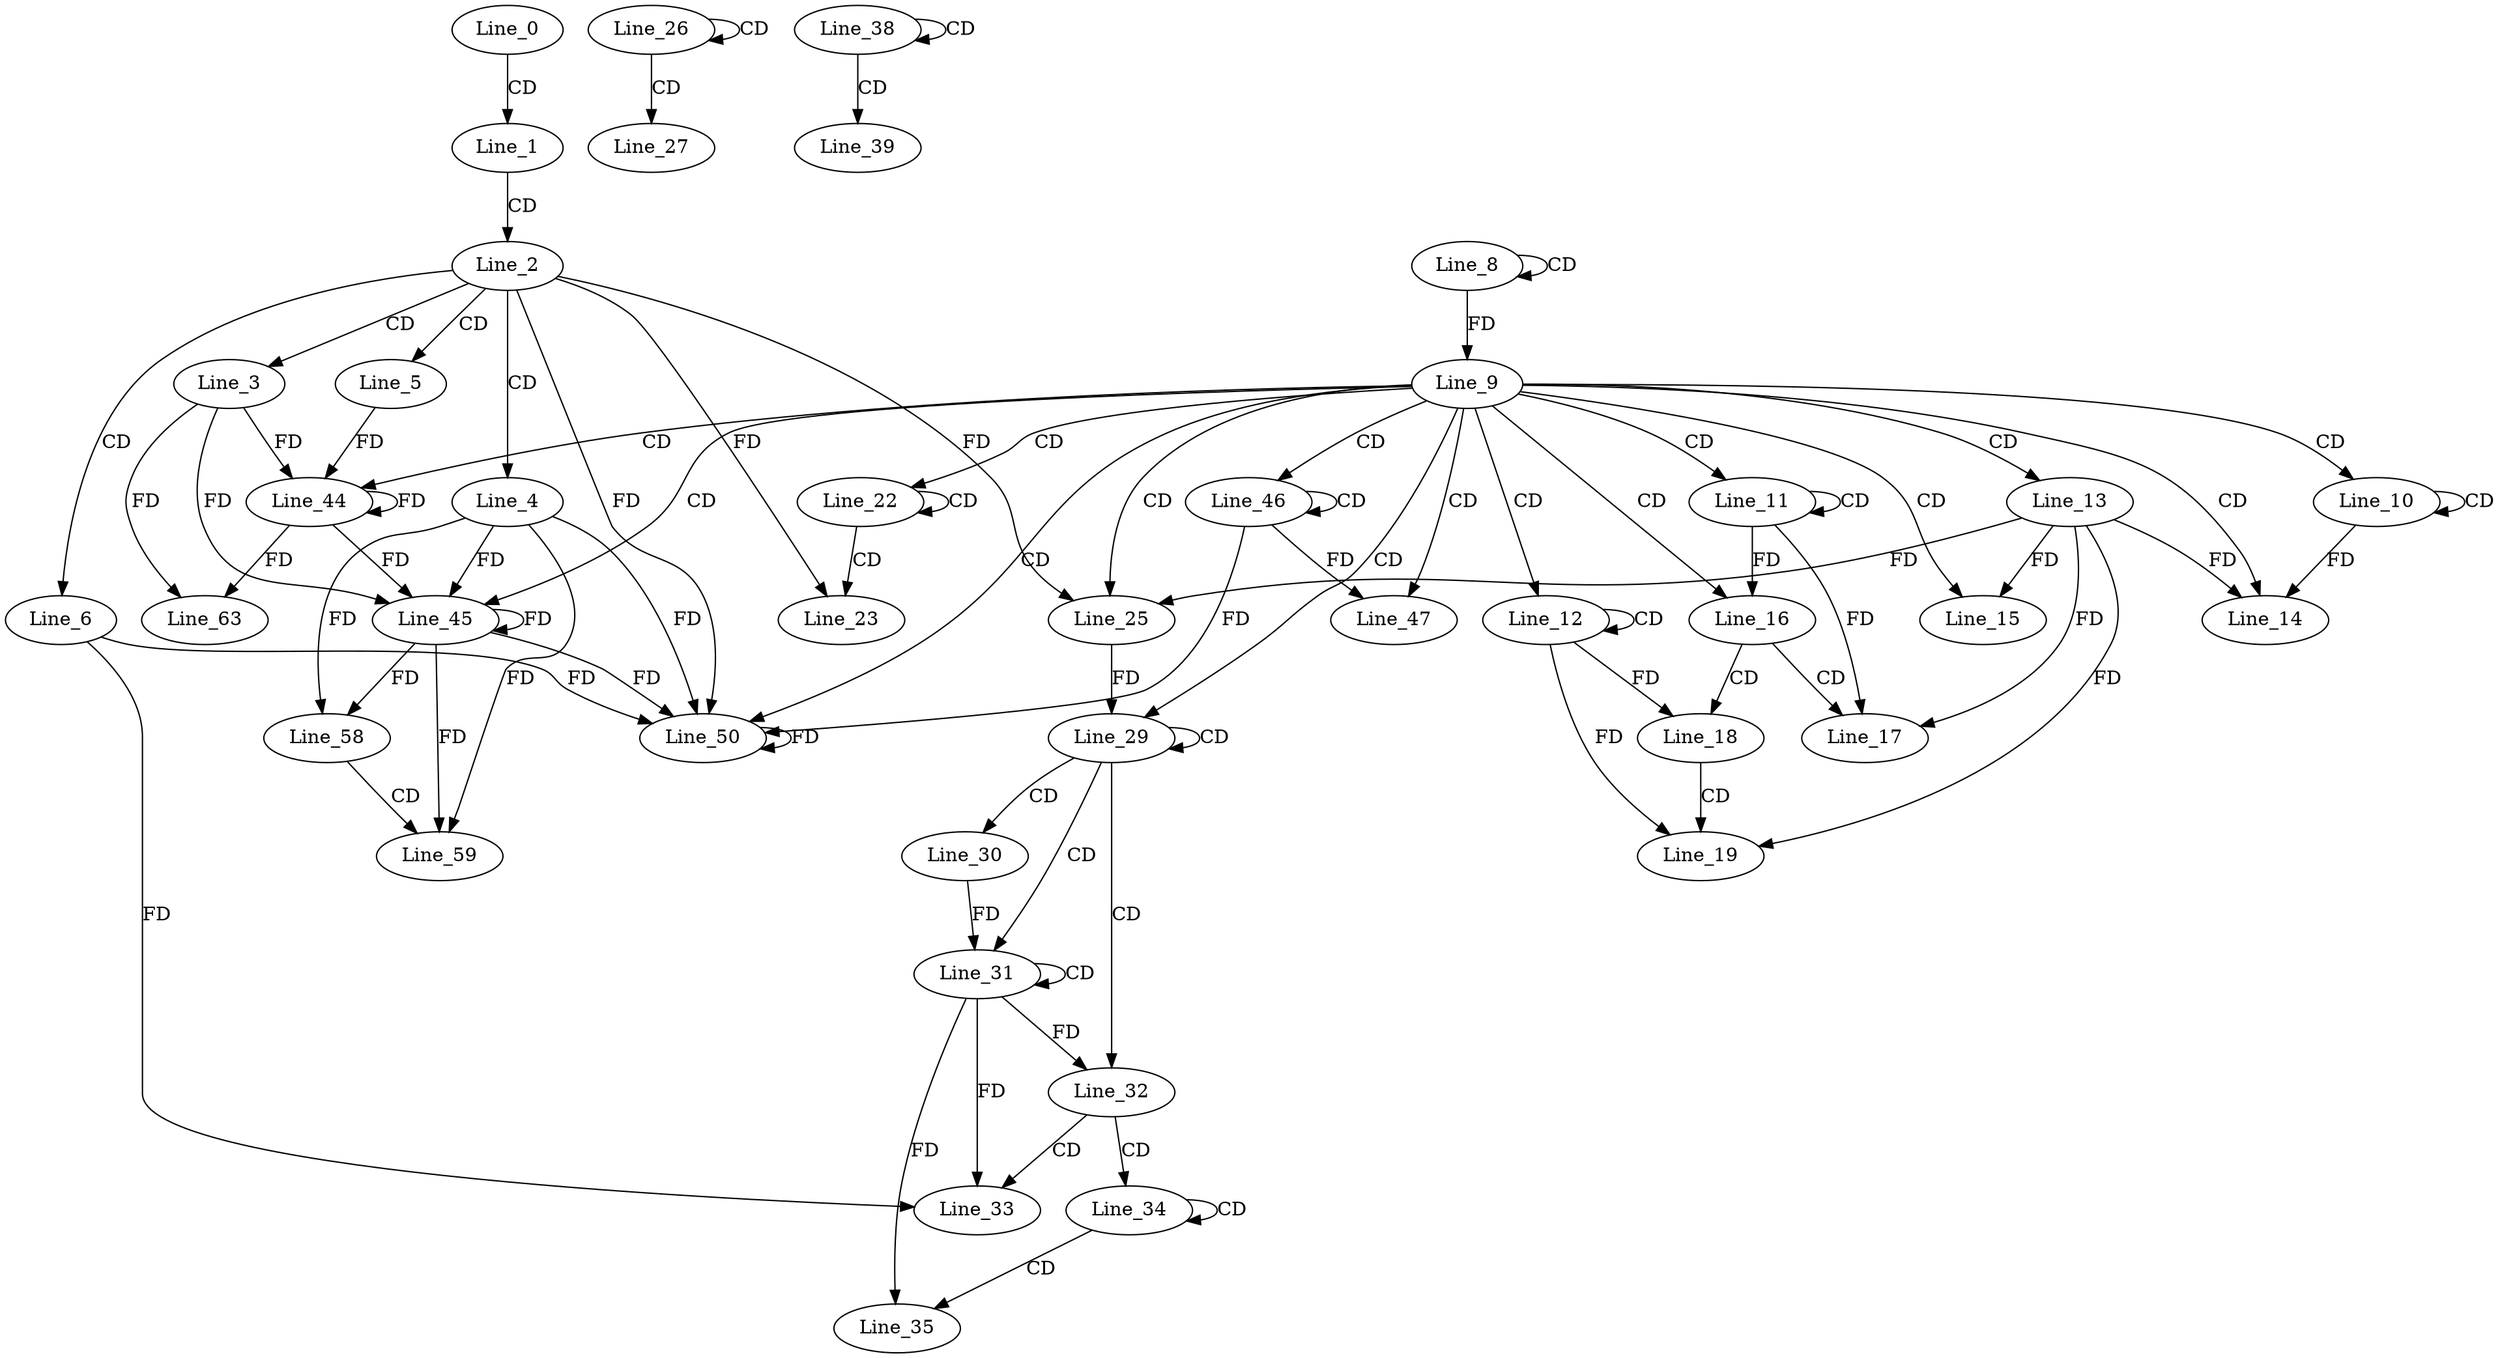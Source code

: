 digraph G {
  Line_0;
  Line_1;
  Line_2;
  Line_3;
  Line_4;
  Line_5;
  Line_5;
  Line_6;
  Line_8;
  Line_8;
  Line_9;
  Line_9;
  Line_9;
  Line_10;
  Line_10;
  Line_11;
  Line_11;
  Line_12;
  Line_12;
  Line_13;
  Line_14;
  Line_15;
  Line_16;
  Line_17;
  Line_18;
  Line_19;
  Line_22;
  Line_22;
  Line_23;
  Line_23;
  Line_23;
  Line_23;
  Line_23;
  Line_23;
  Line_25;
  Line_25;
  Line_25;
  Line_25;
  Line_25;
  Line_25;
  Line_25;
  Line_26;
  Line_26;
  Line_27;
  Line_29;
  Line_29;
  Line_29;
  Line_30;
  Line_31;
  Line_31;
  Line_31;
  Line_32;
  Line_32;
  Line_33;
  Line_34;
  Line_34;
  Line_35;
  Line_35;
  Line_38;
  Line_38;
  Line_39;
  Line_44;
  Line_44;
  Line_45;
  Line_45;
  Line_46;
  Line_46;
  Line_47;
  Line_50;
  Line_50;
  Line_50;
  Line_58;
  Line_59;
  Line_63;
  Line_0 -> Line_1 [ label="CD" ];
  Line_1 -> Line_2 [ label="CD" ];
  Line_2 -> Line_3 [ label="CD" ];
  Line_2 -> Line_4 [ label="CD" ];
  Line_2 -> Line_5 [ label="CD" ];
  Line_2 -> Line_6 [ label="CD" ];
  Line_8 -> Line_8 [ label="CD" ];
  Line_8 -> Line_9 [ label="FD" ];
  Line_9 -> Line_10 [ label="CD" ];
  Line_10 -> Line_10 [ label="CD" ];
  Line_9 -> Line_11 [ label="CD" ];
  Line_11 -> Line_11 [ label="CD" ];
  Line_9 -> Line_12 [ label="CD" ];
  Line_12 -> Line_12 [ label="CD" ];
  Line_9 -> Line_13 [ label="CD" ];
  Line_9 -> Line_14 [ label="CD" ];
  Line_13 -> Line_14 [ label="FD" ];
  Line_10 -> Line_14 [ label="FD" ];
  Line_9 -> Line_15 [ label="CD" ];
  Line_13 -> Line_15 [ label="FD" ];
  Line_9 -> Line_16 [ label="CD" ];
  Line_11 -> Line_16 [ label="FD" ];
  Line_16 -> Line_17 [ label="CD" ];
  Line_13 -> Line_17 [ label="FD" ];
  Line_11 -> Line_17 [ label="FD" ];
  Line_16 -> Line_18 [ label="CD" ];
  Line_12 -> Line_18 [ label="FD" ];
  Line_18 -> Line_19 [ label="CD" ];
  Line_13 -> Line_19 [ label="FD" ];
  Line_12 -> Line_19 [ label="FD" ];
  Line_9 -> Line_22 [ label="CD" ];
  Line_22 -> Line_22 [ label="CD" ];
  Line_22 -> Line_23 [ label="CD" ];
  Line_2 -> Line_23 [ label="FD" ];
  Line_9 -> Line_25 [ label="CD" ];
  Line_13 -> Line_25 [ label="FD" ];
  Line_2 -> Line_25 [ label="FD" ];
  Line_26 -> Line_26 [ label="CD" ];
  Line_26 -> Line_27 [ label="CD" ];
  Line_9 -> Line_29 [ label="CD" ];
  Line_29 -> Line_29 [ label="CD" ];
  Line_25 -> Line_29 [ label="FD" ];
  Line_29 -> Line_30 [ label="CD" ];
  Line_29 -> Line_31 [ label="CD" ];
  Line_31 -> Line_31 [ label="CD" ];
  Line_30 -> Line_31 [ label="FD" ];
  Line_29 -> Line_32 [ label="CD" ];
  Line_31 -> Line_32 [ label="FD" ];
  Line_32 -> Line_33 [ label="CD" ];
  Line_6 -> Line_33 [ label="FD" ];
  Line_31 -> Line_33 [ label="FD" ];
  Line_32 -> Line_34 [ label="CD" ];
  Line_34 -> Line_34 [ label="CD" ];
  Line_34 -> Line_35 [ label="CD" ];
  Line_31 -> Line_35 [ label="FD" ];
  Line_38 -> Line_38 [ label="CD" ];
  Line_38 -> Line_39 [ label="CD" ];
  Line_9 -> Line_44 [ label="CD" ];
  Line_3 -> Line_44 [ label="FD" ];
  Line_44 -> Line_44 [ label="FD" ];
  Line_5 -> Line_44 [ label="FD" ];
  Line_9 -> Line_45 [ label="CD" ];
  Line_4 -> Line_45 [ label="FD" ];
  Line_45 -> Line_45 [ label="FD" ];
  Line_3 -> Line_45 [ label="FD" ];
  Line_44 -> Line_45 [ label="FD" ];
  Line_9 -> Line_46 [ label="CD" ];
  Line_46 -> Line_46 [ label="CD" ];
  Line_9 -> Line_47 [ label="CD" ];
  Line_46 -> Line_47 [ label="FD" ];
  Line_9 -> Line_50 [ label="CD" ];
  Line_6 -> Line_50 [ label="FD" ];
  Line_50 -> Line_50 [ label="FD" ];
  Line_4 -> Line_50 [ label="FD" ];
  Line_45 -> Line_50 [ label="FD" ];
  Line_2 -> Line_50 [ label="FD" ];
  Line_46 -> Line_50 [ label="FD" ];
  Line_4 -> Line_58 [ label="FD" ];
  Line_45 -> Line_58 [ label="FD" ];
  Line_58 -> Line_59 [ label="CD" ];
  Line_4 -> Line_59 [ label="FD" ];
  Line_45 -> Line_59 [ label="FD" ];
  Line_3 -> Line_63 [ label="FD" ];
  Line_44 -> Line_63 [ label="FD" ];
}
